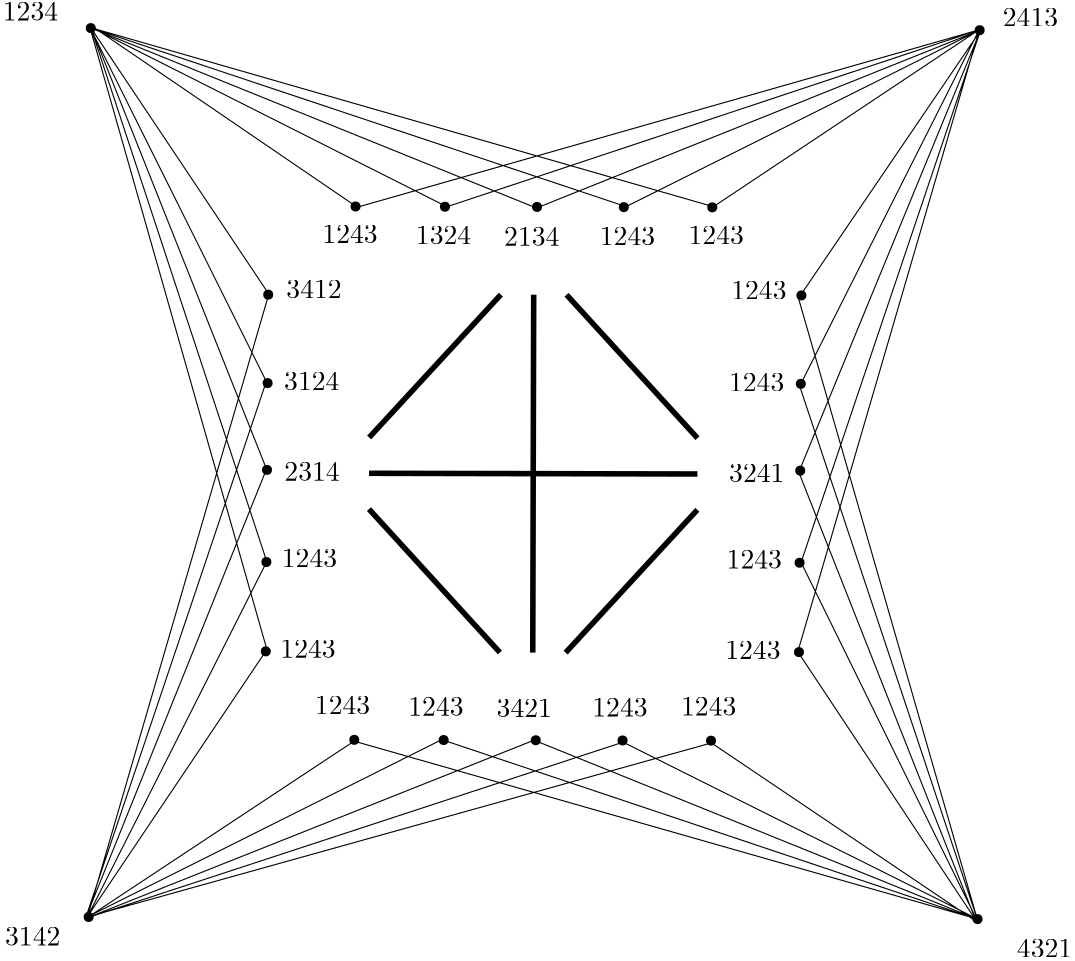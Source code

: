 <?xml version="1.0"?>
<!DOCTYPE ipe SYSTEM "ipe.dtd">
<ipe version="70218" creator="Ipe 7.2.29">
<info created="D:20250729165640" modified="D:20250802100022"/>
<ipestyle name="basic">
<symbol name="arrow/arc(spx)">
<path stroke="sym-stroke" fill="sym-stroke" pen="sym-pen">
0 0 m
-1 0.333 l
-1 -0.333 l
h
</path>
</symbol>
<symbol name="arrow/farc(spx)">
<path stroke="sym-stroke" fill="white" pen="sym-pen">
0 0 m
-1 0.333 l
-1 -0.333 l
h
</path>
</symbol>
<symbol name="arrow/ptarc(spx)">
<path stroke="sym-stroke" fill="sym-stroke" pen="sym-pen">
0 0 m
-1 0.333 l
-0.8 0 l
-1 -0.333 l
h
</path>
</symbol>
<symbol name="arrow/fptarc(spx)">
<path stroke="sym-stroke" fill="white" pen="sym-pen">
0 0 m
-1 0.333 l
-0.8 0 l
-1 -0.333 l
h
</path>
</symbol>
<symbol name="mark/circle(sx)" transformations="translations">
<path fill="sym-stroke">
0.6 0 0 0.6 0 0 e
0.4 0 0 0.4 0 0 e
</path>
</symbol>
<symbol name="mark/disk(sx)" transformations="translations">
<path fill="sym-stroke">
0.6 0 0 0.6 0 0 e
</path>
</symbol>
<symbol name="mark/fdisk(sfx)" transformations="translations">
<group>
<path fill="sym-fill">
0.5 0 0 0.5 0 0 e
</path>
<path fill="sym-stroke" fillrule="eofill">
0.6 0 0 0.6 0 0 e
0.4 0 0 0.4 0 0 e
</path>
</group>
</symbol>
<symbol name="mark/box(sx)" transformations="translations">
<path fill="sym-stroke" fillrule="eofill">
-0.6 -0.6 m
0.6 -0.6 l
0.6 0.6 l
-0.6 0.6 l
h
-0.4 -0.4 m
0.4 -0.4 l
0.4 0.4 l
-0.4 0.4 l
h
</path>
</symbol>
<symbol name="mark/square(sx)" transformations="translations">
<path fill="sym-stroke">
-0.6 -0.6 m
0.6 -0.6 l
0.6 0.6 l
-0.6 0.6 l
h
</path>
</symbol>
<symbol name="mark/fsquare(sfx)" transformations="translations">
<group>
<path fill="sym-fill">
-0.5 -0.5 m
0.5 -0.5 l
0.5 0.5 l
-0.5 0.5 l
h
</path>
<path fill="sym-stroke" fillrule="eofill">
-0.6 -0.6 m
0.6 -0.6 l
0.6 0.6 l
-0.6 0.6 l
h
-0.4 -0.4 m
0.4 -0.4 l
0.4 0.4 l
-0.4 0.4 l
h
</path>
</group>
</symbol>
<symbol name="mark/cross(sx)" transformations="translations">
<group>
<path fill="sym-stroke">
-0.43 -0.57 m
0.57 0.43 l
0.43 0.57 l
-0.57 -0.43 l
h
</path>
<path fill="sym-stroke">
-0.43 0.57 m
0.57 -0.43 l
0.43 -0.57 l
-0.57 0.43 l
h
</path>
</group>
</symbol>
<symbol name="arrow/fnormal(spx)">
<path stroke="sym-stroke" fill="white" pen="sym-pen">
0 0 m
-1 0.333 l
-1 -0.333 l
h
</path>
</symbol>
<symbol name="arrow/pointed(spx)">
<path stroke="sym-stroke" fill="sym-stroke" pen="sym-pen">
0 0 m
-1 0.333 l
-0.8 0 l
-1 -0.333 l
h
</path>
</symbol>
<symbol name="arrow/fpointed(spx)">
<path stroke="sym-stroke" fill="white" pen="sym-pen">
0 0 m
-1 0.333 l
-0.8 0 l
-1 -0.333 l
h
</path>
</symbol>
<symbol name="arrow/linear(spx)">
<path stroke="sym-stroke" pen="sym-pen">
-1 0.333 m
0 0 l
-1 -0.333 l
</path>
</symbol>
<symbol name="arrow/fdouble(spx)">
<path stroke="sym-stroke" fill="white" pen="sym-pen">
0 0 m
-1 0.333 l
-1 -0.333 l
h
-1 0 m
-2 0.333 l
-2 -0.333 l
h
</path>
</symbol>
<symbol name="arrow/double(spx)">
<path stroke="sym-stroke" fill="sym-stroke" pen="sym-pen">
0 0 m
-1 0.333 l
-1 -0.333 l
h
-1 0 m
-2 0.333 l
-2 -0.333 l
h
</path>
</symbol>
<symbol name="arrow/mid-normal(spx)">
<path stroke="sym-stroke" fill="sym-stroke" pen="sym-pen">
0.5 0 m
-0.5 0.333 l
-0.5 -0.333 l
h
</path>
</symbol>
<symbol name="arrow/mid-fnormal(spx)">
<path stroke="sym-stroke" fill="white" pen="sym-pen">
0.5 0 m
-0.5 0.333 l
-0.5 -0.333 l
h
</path>
</symbol>
<symbol name="arrow/mid-pointed(spx)">
<path stroke="sym-stroke" fill="sym-stroke" pen="sym-pen">
0.5 0 m
-0.5 0.333 l
-0.3 0 l
-0.5 -0.333 l
h
</path>
</symbol>
<symbol name="arrow/mid-fpointed(spx)">
<path stroke="sym-stroke" fill="white" pen="sym-pen">
0.5 0 m
-0.5 0.333 l
-0.3 0 l
-0.5 -0.333 l
h
</path>
</symbol>
<symbol name="arrow/mid-double(spx)">
<path stroke="sym-stroke" fill="sym-stroke" pen="sym-pen">
1 0 m
0 0.333 l
0 -0.333 l
h
0 0 m
-1 0.333 l
-1 -0.333 l
h
</path>
</symbol>
<symbol name="arrow/mid-fdouble(spx)">
<path stroke="sym-stroke" fill="white" pen="sym-pen">
1 0 m
0 0.333 l
0 -0.333 l
h
0 0 m
-1 0.333 l
-1 -0.333 l
h
</path>
</symbol>
<anglesize name="22.5 deg" value="22.5"/>
<anglesize name="30 deg" value="30"/>
<anglesize name="45 deg" value="45"/>
<anglesize name="60 deg" value="60"/>
<anglesize name="90 deg" value="90"/>
<arrowsize name="large" value="10"/>
<arrowsize name="small" value="5"/>
<arrowsize name="tiny" value="3"/>
<color name="blue" value="0 0 1"/>
<color name="brown" value="0.647 0.165 0.165"/>
<color name="darkblue" value="0 0 0.545"/>
<color name="darkcyan" value="0 0.545 0.545"/>
<color name="darkgray" value="0.663"/>
<color name="darkgreen" value="0 0.392 0"/>
<color name="darkmagenta" value="0.545 0 0.545"/>
<color name="darkorange" value="1 0.549 0"/>
<color name="darkred" value="0.545 0 0"/>
<color name="gold" value="1 0.843 0"/>
<color name="gray" value="0.745"/>
<color name="green" value="0 1 0"/>
<color name="lightblue" value="0.678 0.847 0.902"/>
<color name="lightcyan" value="0.878 1 1"/>
<color name="lightgray" value="0.827"/>
<color name="lightgreen" value="0.565 0.933 0.565"/>
<color name="lightyellow" value="1 1 0.878"/>
<color name="navy" value="0 0 0.502"/>
<color name="orange" value="1 0.647 0"/>
<color name="pink" value="1 0.753 0.796"/>
<color name="purple" value="0.627 0.125 0.941"/>
<color name="red" value="1 0 0"/>
<color name="seagreen" value="0.18 0.545 0.341"/>
<color name="turquoise" value="0.251 0.878 0.816"/>
<color name="violet" value="0.933 0.51 0.933"/>
<color name="yellow" value="1 1 0"/>
<dashstyle name="dash dot dotted" value="[4 2 1 2 1 2] 0"/>
<dashstyle name="dash dotted" value="[4 2 1 2] 0"/>
<dashstyle name="dashed" value="[4] 0"/>
<dashstyle name="dotted" value="[1 3] 0"/>
<gridsize name="10 pts (~3.5 mm)" value="10"/>
<gridsize name="14 pts (~5 mm)" value="14"/>
<gridsize name="16 pts (~6 mm)" value="16"/>
<gridsize name="20 pts (~7 mm)" value="20"/>
<gridsize name="28 pts (~10 mm)" value="28"/>
<gridsize name="32 pts (~12 mm)" value="32"/>
<gridsize name="4 pts" value="4"/>
<gridsize name="56 pts (~20 mm)" value="56"/>
<gridsize name="8 pts (~3 mm)" value="8"/>
<opacity name="10%" value="0.1"/>
<opacity name="30%" value="0.3"/>
<opacity name="50%" value="0.5"/>
<opacity name="75%" value="0.75"/>
<pen name="fat" value="1.2"/>
<pen name="heavier" value="0.8"/>
<pen name="ultrafat" value="2"/>
<symbolsize name="large" value="5"/>
<symbolsize name="small" value="2"/>
<symbolsize name="tiny" value="1.1"/>
<textsize name="Huge" value="\Huge"/>
<textsize name="LARGE" value="\LARGE"/>
<textsize name="Large" value="\Large"/>
<textsize name="footnote" value="\footnotesize"/>
<textsize name="huge" value="\huge"/>
<textsize name="large" value="\large"/>
<textsize name="script" value="\scriptsize"/>
<textsize name="small" value="\small"/>
<textsize name="tiny" value="\tiny"/>
<textstyle name="center" begin="\begin{center}" end="\end{center}"/>
<textstyle name="item" begin="\begin{itemize}\item{}" end="\end{itemize}"/>
<textstyle name="itemize" begin="\begin{itemize}" end="\end{itemize}"/>
<tiling name="falling" angle="-60" step="4" width="1"/>
<tiling name="rising" angle="30" step="4" width="1"/>
</ipestyle>
<page>
<layer name="alpha"/>
<view layers="alpha" active="alpha"/>
<text layer="alpha" matrix="0.999997 -0.00237507 0.00237507 0.999997 31.6311 -220.055" transformations="translations" pos="112 576" stroke="black" type="label" width="19.925" height="6.42" depth="0" valign="baseline">1234</text>
<use matrix="1.34453 -0.00319336 0.00319336 1.34453 -73.2232 -140.675" name="mark/disk(sx)" pos="256 320" size="normal" stroke="black"/>
<use matrix="1.34453 -0.00319336 0.00319336 1.34453 -62.5576 -140.701" name="mark/disk(sx)" pos="272 320" size="normal" stroke="black"/>
<use matrix="1.34453 -0.00319336 0.00319336 1.34453 -50.9162 -140.728" name="mark/disk(sx)" pos="288 320" size="normal" stroke="black"/>
<use matrix="1.34453 -0.00319336 0.00319336 1.34453 -41.1858 -140.751" name="mark/disk(sx)" pos="304 320" size="normal" stroke="black"/>
<use matrix="1.34453 -0.00319336 0.00319336 1.34453 -30.8536 -140.776" name="mark/disk(sx)" pos="320 320" size="normal" stroke="black"/>
<use matrix="0.999997 -0.00237507 0.00237507 0.999997 15.8366 1.36367" name="mark/disk(sx)" pos="160 352" size="normal" stroke="black"/>
<use matrix="0.999997 -0.00237507 0.00237507 0.999997 79.8364 1.21166" name="mark/disk(sx)" pos="416 352" size="normal" stroke="black"/>
<use matrix="0.999997 -0.00237507 0.00237507 0.999997 79.6844 -62.7882" name="mark/disk(sx)" pos="416 96" size="normal" stroke="black"/>
<use matrix="0.999997 -0.00237507 0.00237507 0.999997 15.6846 -62.6362" name="mark/disk(sx)" pos="160 96" size="normal" stroke="black"/>
<text matrix="0.999997 -0.00237507 0.00237507 0.999997 60.6617 -572.496" transformations="translations" pos="448 592" stroke="black" type="label" width="19.925" height="6.42" depth="0" valign="baseline">4321</text>
<text matrix="0.999997 -0.00237507 0.00237507 0.999997 247.25 -381.793" transformations="translations" pos="256 736" stroke="black" type="label" width="19.925" height="6.42" depth="0" valign="baseline">2413</text>
<text matrix="0.999997 -0.00237507 0.00237507 0.999997 -113.669 -411.809" transformations="translations" pos="258.424 435.134" stroke="black" type="label" width="19.925" height="6.42" depth="0" valign="baseline">3142</text>
<path matrix="0.738841 -0.00154633 0.00210192 0.805303 122.703 12.6442" stroke="black" pen="ultrafat">
304 304 m
368 240 l
</path>
<path matrix="0.738841 -0.00154633 0.00210192 0.805303 122.703 12.6442" stroke="black" pen="ultrafat">
368 208 m
304 144 l
304 144 l
</path>
<path matrix="0.738841 -0.00154633 0.00210192 0.805303 122.703 12.6442" stroke="black" pen="ultrafat">
272 144 m
208 208 l
</path>
<path matrix="0.738841 -0.00154633 0.00210192 0.805303 122.703 12.6442" stroke="black" pen="ultrafat">
208 240 m
272 304 l
</path>
<path matrix="0.738841 -0.00154633 0.00210192 0.805303 122.703 12.6442" stroke="black" pen="ultrafat">
288 304 m
288 144 l
</path>
<path matrix="0.738841 -0.00154633 0.00210192 0.805303 122.703 12.6442" stroke="black" pen="ultrafat">
208 224 m
368 224 l
</path>
<use matrix="1.34453 -0.00319336 0.00319336 1.34453 -73.6791 -332.675" name="mark/disk(sx)" pos="256 320" size="normal" stroke="black"/>
<use matrix="1.34453 -0.00319336 0.00319336 1.34453 -63.0141 -332.7" name="mark/disk(sx)" pos="272 320" size="normal" stroke="black"/>
<use matrix="1.34453 -0.00319336 0.00319336 1.34453 -51.3721 -332.728" name="mark/disk(sx)" pos="288 320" size="normal" stroke="black"/>
<use matrix="1.34453 -0.00319336 0.00319336 1.34453 -41.6417 -332.751" name="mark/disk(sx)" pos="304 320" size="normal" stroke="black"/>
<use matrix="1.34453 -0.00319336 0.00319336 1.34453 -31.3096 -332.775" name="mark/disk(sx)" pos="320 320" size="normal" stroke="black"/>
<use matrix="0.00925206 1.3445 -1.3445 0.00925206 667.546 -218.547" name="mark/disk(sx)" pos="256 320" size="normal" stroke="black"/>
<use matrix="0.00925206 1.3445 -1.3445 0.00925206 667.619 -207.882" name="mark/disk(sx)" pos="272 320" size="normal" stroke="black"/>
<use matrix="0.00925206 1.3445 -1.3445 0.00925206 667.7 -196.24" name="mark/disk(sx)" pos="288 320" size="normal" stroke="black"/>
<use matrix="0.00925206 1.3445 -1.3445 0.00925206 667.767 -186.51" name="mark/disk(sx)" pos="304 320" size="normal" stroke="black"/>
<use matrix="0.00925206 1.3445 -1.3445 0.00925206 667.838 -176.178" name="mark/disk(sx)" pos="320 320" size="normal" stroke="black"/>
<use matrix="0.00925207 1.3445 -1.3445 0.00925207 859.498 -218.817" name="mark/disk(sx)" pos="256 320" size="normal" stroke="black"/>
<use matrix="0.00925207 1.3445 -1.3445 0.00925207 859.571 -208.153" name="mark/disk(sx)" pos="272 320" size="normal" stroke="black"/>
<use matrix="0.00925207 1.3445 -1.3445 0.00925207 859.652 -196.511" name="mark/disk(sx)" pos="288 320" size="normal" stroke="black"/>
<use matrix="0.00925207 1.3445 -1.3445 0.00925207 859.719 -186.78" name="mark/disk(sx)" pos="304 320" size="normal" stroke="black"/>
<use matrix="0.00925207 1.3445 -1.3445 0.00925207 859.789 -176.448" name="mark/disk(sx)" pos="320 320" size="normal" stroke="black"/>
<path matrix="0.999997 -0.00237507 0.00237507 0.999997 47.7605 -30.7122" stroke="black">
254.475 320.825 m
256.037 319.778 l
</path>
<text matrix="0.999997 -0.00237507 0.00237507 0.999997 63.4307 -38.4512" transformations="translations" pos="195.865 314.56" stroke="black" type="label" width="19.925" height="6.42" depth="0" valign="baseline">1243</text>
<text matrix="0.999997 -0.00237507 0.00237507 0.999997 97.072 -38.9616" transformations="translations" pos="195.865 314.56" stroke="black" type="label" width="19.925" height="6.42" depth="0" valign="baseline">1324</text>
<text matrix="0.999997 -0.00237507 0.00237507 0.999997 128.851 -39.465" transformations="translations" pos="195.865 314.56" stroke="black" type="label" width="19.925" height="6.42" depth="0" valign="baseline">2134</text>
<text matrix="0.999997 -0.00237507 0.00237507 0.999997 163.283 -39.2755" transformations="translations" pos="195.865 314.56" stroke="black" type="label" width="19.925" height="6.42" depth="0" valign="baseline">1243</text>
<text matrix="0.999997 -0.00237507 0.00237507 0.999997 195.231 -38.9235" transformations="translations" pos="195.865 314.56" stroke="black" type="label" width="19.925" height="6.42" depth="0" valign="baseline">1243</text>
<text matrix="0.999997 -0.00237507 0.00237507 0.999997 50.4743 -58.3604" transformations="translations" pos="195.865 314.56" stroke="black" type="label" width="19.925" height="6.42" depth="0" valign="baseline">3412</text>
<text matrix="0.999997 -0.00237507 0.00237507 0.999997 49.6573 -91.5066" transformations="translations" pos="195.865 314.56" stroke="black" type="label" width="19.925" height="6.42" depth="0" valign="baseline">3124</text>
<text matrix="0.999997 -0.00237507 0.00237507 0.999997 49.7338 -124.059" transformations="translations" pos="195.865 314.56" stroke="black" type="label" width="19.925" height="6.42" depth="0" valign="baseline">2314</text>
<text matrix="0.999997 -0.00237507 0.00237507 0.999997 48.818 -155.241" transformations="translations" pos="195.865 314.56" stroke="black" type="label" width="19.925" height="6.42" depth="0" valign="baseline">1243</text>
<text matrix="0.999997 -0.00237507 0.00237507 0.999997 48.3128 -187.825" transformations="translations" pos="195.865 314.56" stroke="black" type="label" width="19.925" height="6.42" depth="0" valign="baseline">1243</text>
<text matrix="0.999997 -0.00237507 0.00237507 0.999997 210.603 -58.7761" transformations="translations" pos="195.865 314.56" stroke="black" type="label" width="19.925" height="6.42" depth="0" valign="baseline">1243</text>
<text matrix="0.999997 -0.00237507 0.00237507 0.999997 209.786 -91.9223" transformations="translations" pos="195.865 314.56" stroke="black" type="label" width="19.925" height="6.42" depth="0" valign="baseline">1243</text>
<text matrix="0.999997 -0.00237507 0.00237507 0.999997 209.862 -124.475" transformations="translations" pos="195.865 314.56" stroke="black" type="label" width="19.925" height="6.42" depth="0" valign="baseline">3241</text>
<text matrix="0.999997 -0.00237507 0.00237507 0.999997 208.946 -155.657" transformations="translations" pos="195.865 314.56" stroke="black" type="label" width="19.925" height="6.42" depth="0" valign="baseline">1243</text>
<text matrix="0.999997 -0.00237507 0.00237507 0.999997 208.441 -188.241" transformations="translations" pos="195.865 314.56" stroke="black" type="label" width="19.925" height="6.42" depth="0" valign="baseline">1243</text>
<text matrix="0.999997 -0.00237507 0.00237507 0.999997 60.7292 -208.125" transformations="translations" pos="195.865 314.56" stroke="black" type="label" width="19.925" height="6.42" depth="0" valign="baseline">1243</text>
<text matrix="0.999997 -0.00237507 0.00237507 0.999997 94.3704 -208.635" transformations="translations" pos="195.865 314.56" stroke="black" type="label" width="19.925" height="6.42" depth="0" valign="baseline">1243</text>
<text matrix="0.999997 -0.00237507 0.00237507 0.999997 126.15 -209.139" transformations="translations" pos="195.865 314.56" stroke="black" type="label" width="19.925" height="6.42" depth="0" valign="baseline">3421</text>
<text matrix="0.999997 -0.00237507 0.00237507 0.999997 160.581 -208.949" transformations="translations" pos="195.865 314.56" stroke="black" type="label" width="19.925" height="6.42" depth="0" valign="baseline">1243</text>
<text matrix="0.999997 -0.00237507 0.00237507 0.999997 192.53 -208.597" transformations="translations" pos="195.865 314.56" stroke="black" type="label" width="19.925" height="6.42" depth="0" valign="baseline">1243</text>
<path matrix="0.999993 -0.00378146 0.00378146 0.999993 47.4489 -30.3154" stroke="black">
128.569 384.217 m
223.951 319.667 l
447.422 384.32 l
352.16 320.329 l
128.498 383.735 l
256.217 319.953 l
448.281 384.589 l
320.713 320.243 l
127.519 383.934 l
288.458 319.609 l
448.035 384.31 l
448.013 385.116 l
446.909 384.776 l
447.4 383.921 l
</path>
<path matrix="-0.0100163 -0.99995 0.99995 -0.0100163 118.775 481.657" stroke="black">
126.457 379.017 m
222.784 314.926 l
445.819 381.567 l
254.426 315.676 l
125.368 379.091 l
350.039 315.958 l
445.889 380.917 l
285.385 315.658 l
125.81 379.452 l
317.858 316.808 l
445.822 381.325 l
445.323 380.983 l
</path>
<path matrix="-0.999957 0.00929565 -0.00929565 -0.999957 634.329 389.921" stroke="black">
135.969 359.539 m
231.482 296.437 l
454.984 361.02 l
360.118 296.999 l
135.078 358.959 l
263.297 296.461 l
455.452 361.443 l
295.352 296.047 l
135.709 358.833 l
328.559 296.156 l
455.879 361.335 l
455.794 361.25 l
</path>
<path matrix="0.00213312 0.999998 -0.999998 0.00213312 525.106 -130.702" stroke="black">
163.47 349.723 m
259.361 285.58 l
483.825 349.959 l
387.311 285.157 l
163.032 349.934 l
291.03 285.687 l
483.712 349.635 l
324.318 285.853 l
162.46 350.662 l
355.867 285.988 l
483.753 350.044 l
483.159 350.129 l
</path>
</page>
</ipe>
